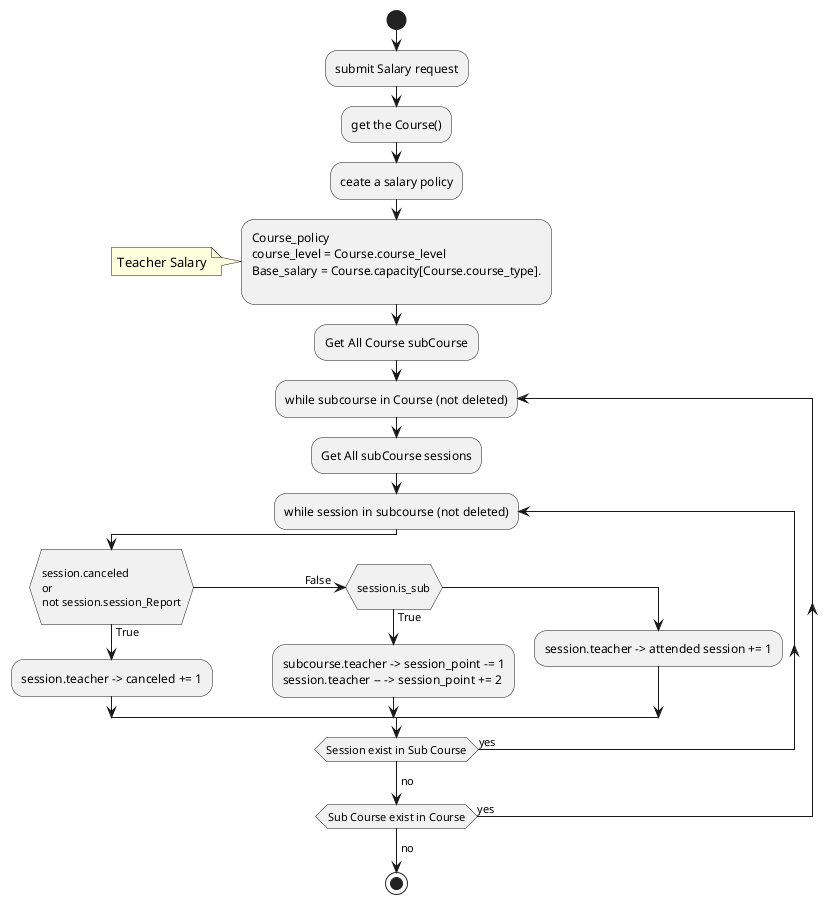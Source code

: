 @startuml
'https://plantuml.com/activity-diagram-beta

start
:submit Salary request;
:get the Course();
:ceate a salary policy;
:Course_policy
course_level = Course.course_level
Base_salary = Course.capacity[Course.course_type].
;

note
Teacher Salary
end note
:Get All Course subCourse;
repeat :while subcourse in Course (not deleted);
    :Get All subCourse sessions;
    repeat :while session in subcourse (not deleted);

if (
session.canceled
or
not session.session_Report
) then (True)
            :session.teacher -> canceled += 1;
        (False     )elseif (
session.is_sub
        ) then (True)
            :subcourse.teacher -> session_point -= 1
            session.teacher -- -> session_point += 2;
        else
            :session.teacher -> attended session += 1;
        endif
    repeat while (Session exist in Sub Course) is (yes)
    ->no;
repeat while (Sub Course exist in Course) is (yes)
->no;
stop

@enduml
